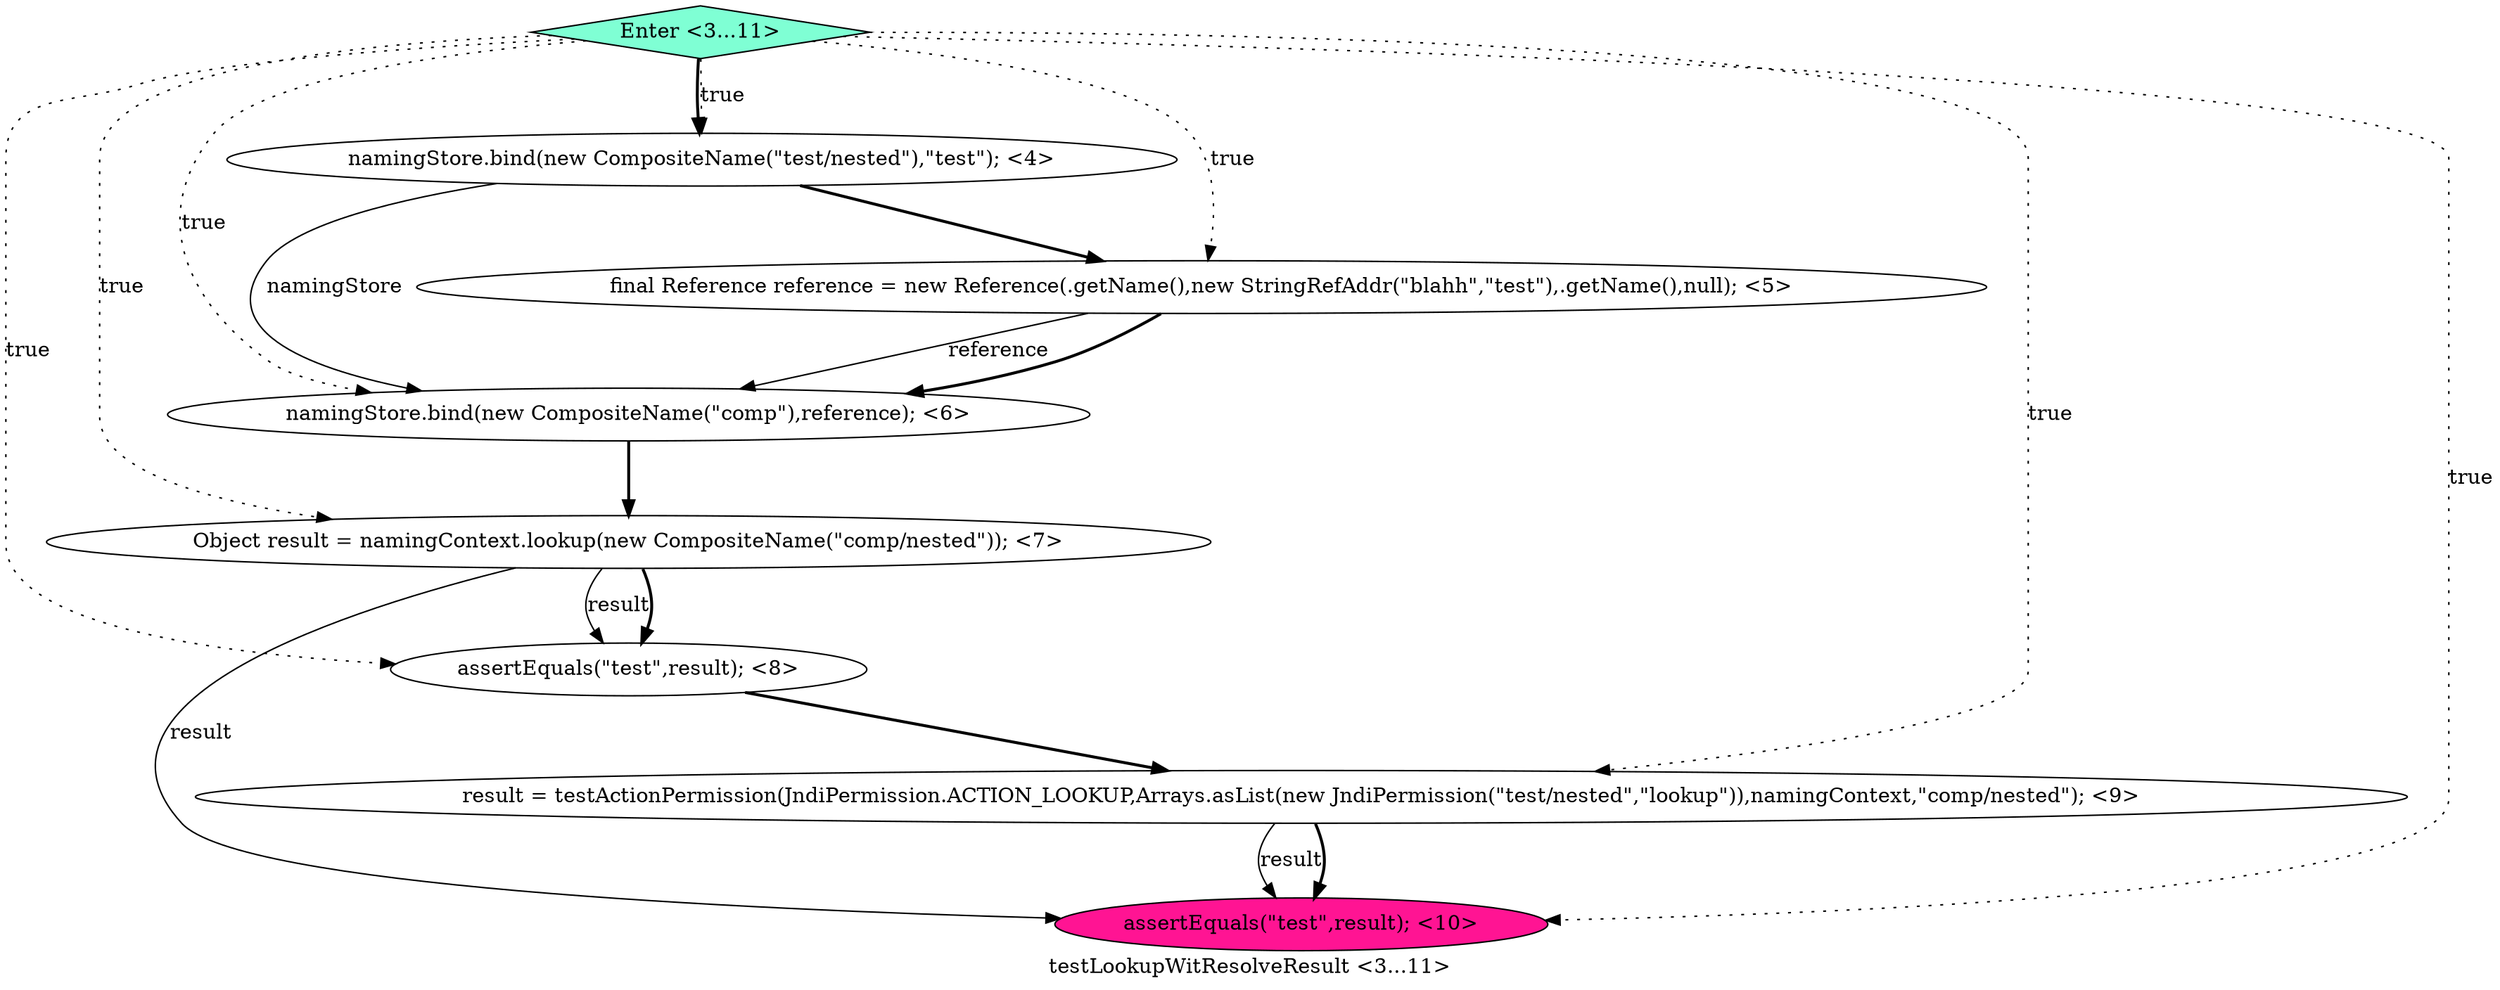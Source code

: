 digraph PDG {
label = "testLookupWitResolveResult <3...11>";
0.1 [style = filled, label = "final Reference reference = new Reference(.getName(),new StringRefAddr(\"blahh\",\"test\"),.getName(),null); <5>", fillcolor = white, shape = ellipse];
0.2 [style = filled, label = "namingStore.bind(new CompositeName(\"comp\"),reference); <6>", fillcolor = white, shape = ellipse];
0.0 [style = filled, label = "namingStore.bind(new CompositeName(\"test/nested\"),\"test\"); <4>", fillcolor = white, shape = ellipse];
0.3 [style = filled, label = "Object result = namingContext.lookup(new CompositeName(\"comp/nested\")); <7>", fillcolor = white, shape = ellipse];
0.5 [style = filled, label = "result = testActionPermission(JndiPermission.ACTION_LOOKUP,Arrays.asList(new JndiPermission(\"test/nested\",\"lookup\")),namingContext,\"comp/nested\"); <9>", fillcolor = white, shape = ellipse];
0.7 [style = filled, label = "Enter <3...11>", fillcolor = aquamarine, shape = diamond];
0.4 [style = filled, label = "assertEquals(\"test\",result); <8>", fillcolor = white, shape = ellipse];
0.6 [style = filled, label = "assertEquals(\"test\",result); <10>", fillcolor = deeppink, shape = ellipse];
0.0 -> 0.1 [style = bold, label=""];
0.0 -> 0.2 [style = solid, label="namingStore"];
0.1 -> 0.2 [style = solid, label="reference"];
0.1 -> 0.2 [style = bold, label=""];
0.2 -> 0.3 [style = bold, label=""];
0.3 -> 0.4 [style = solid, label="result"];
0.3 -> 0.4 [style = bold, label=""];
0.3 -> 0.6 [style = solid, label="result"];
0.4 -> 0.5 [style = bold, label=""];
0.5 -> 0.6 [style = solid, label="result"];
0.5 -> 0.6 [style = bold, label=""];
0.7 -> 0.0 [style = dotted, label="true"];
0.7 -> 0.0 [style = bold, label=""];
0.7 -> 0.1 [style = dotted, label="true"];
0.7 -> 0.2 [style = dotted, label="true"];
0.7 -> 0.3 [style = dotted, label="true"];
0.7 -> 0.4 [style = dotted, label="true"];
0.7 -> 0.5 [style = dotted, label="true"];
0.7 -> 0.6 [style = dotted, label="true"];
}
